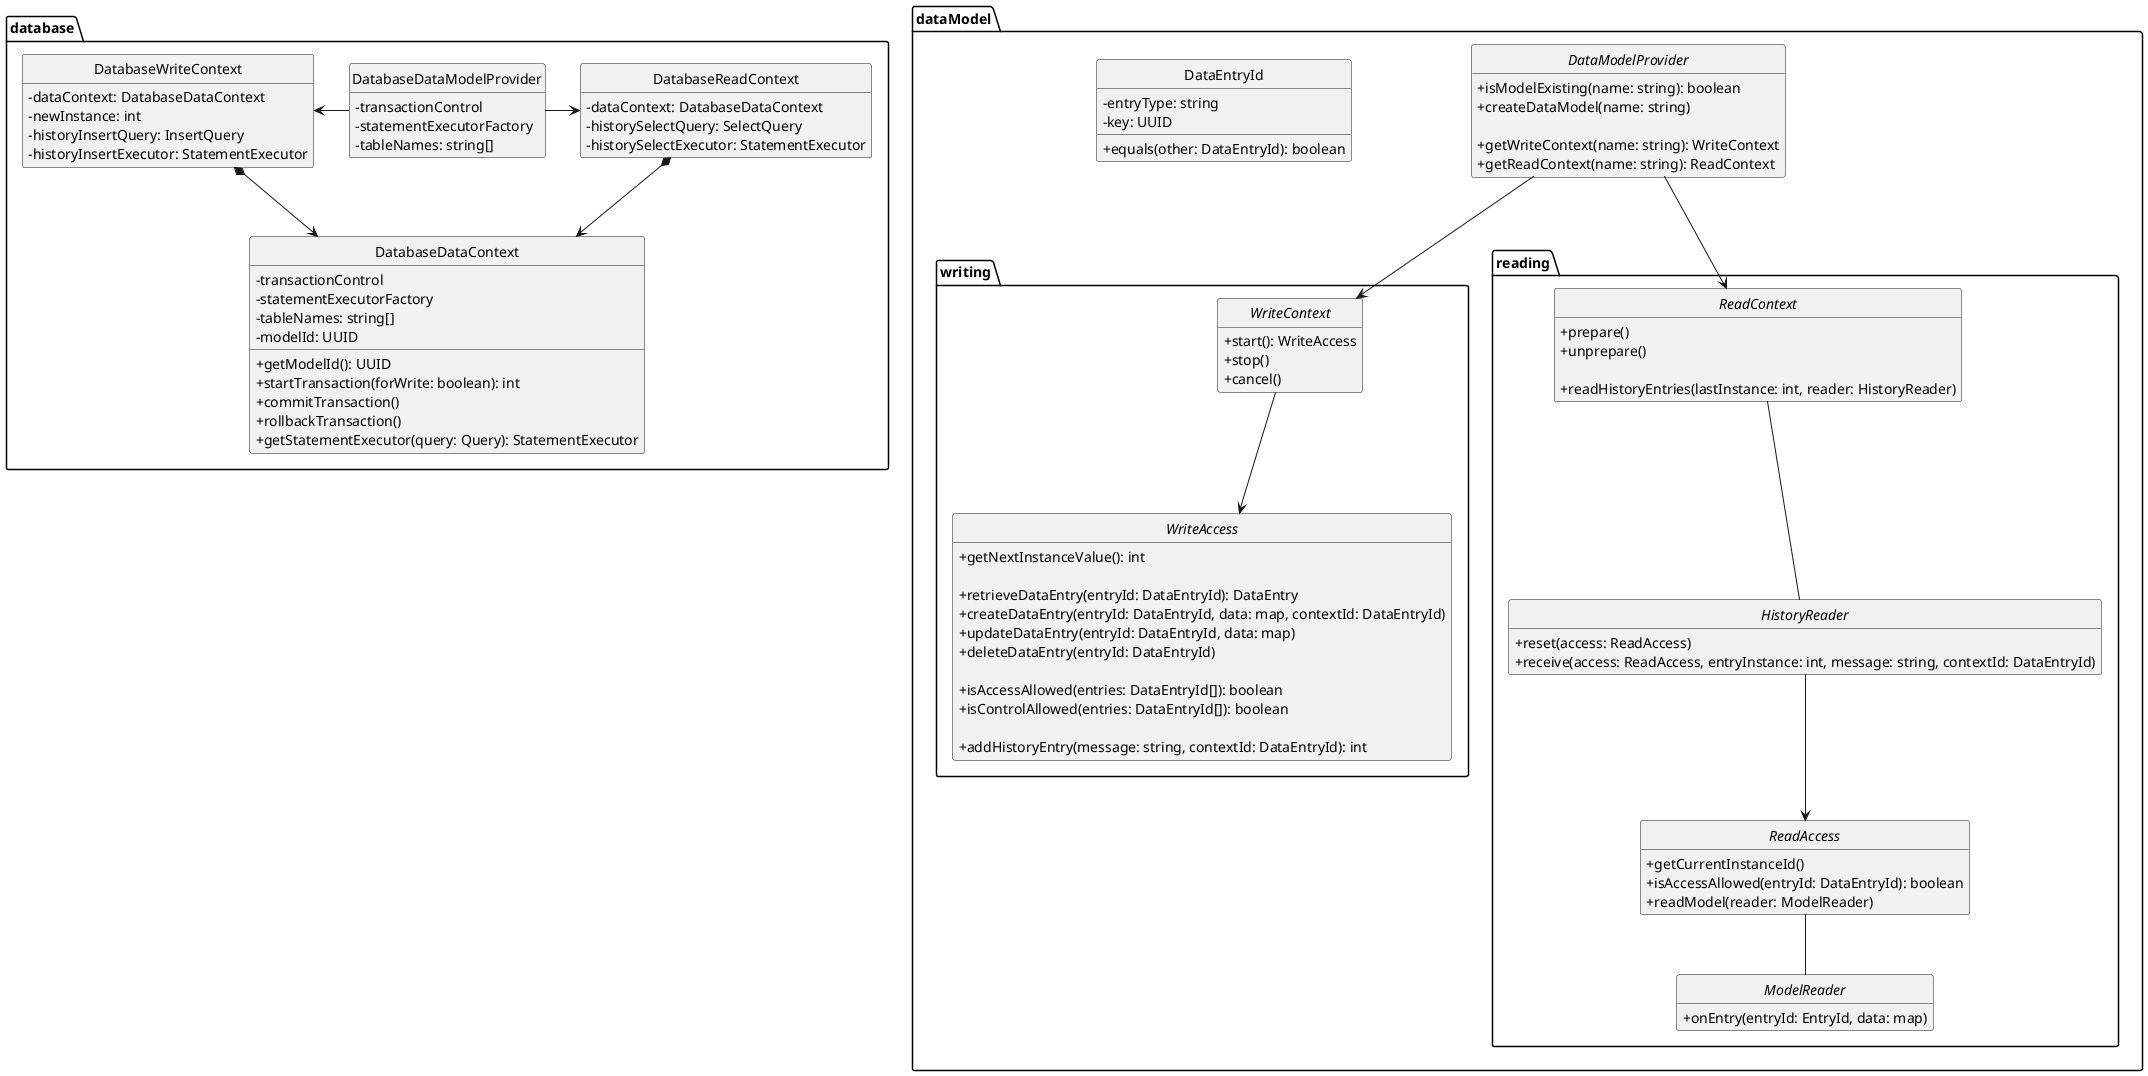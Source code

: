 @startuml
skinparam classAttributeIconSize 0
hide empty members
hide circle

package dataModel {

interface DataModelProvider {
   + isModelExisting(name: string): boolean
   + createDataModel(name: string)

   + getWriteContext(name: string): WriteContext
   + getReadContext(name: string): ReadContext
}

class DataEntryId {
   - entryType: string
   - key: UUID
   + equals(other: DataEntryId): boolean
}

package writing {

interface WriteContext {
   + start(): WriteAccess
   + stop()
   + cancel()
}

DataModelProvider -down-> WriteContext

interface WriteAccess {
   + getNextInstanceValue(): int
   
   + retrieveDataEntry(entryId: DataEntryId): DataEntry
   + createDataEntry(entryId: DataEntryId, data: map, contextId: DataEntryId)
   + updateDataEntry(entryId: DataEntryId, data: map)
   + deleteDataEntry(entryId: DataEntryId)

   + isAccessAllowed(entries: DataEntryId[]): boolean
   + isControlAllowed(entries: DataEntryId[]): boolean
   
   + addHistoryEntry(message: string, contextId: DataEntryId): int
}

WriteContext --> WriteAccess

}

package reading {

DataModelProvider -down-> ReadContext

interface ReadContext {
   + prepare()
   + unprepare()
   
   + readHistoryEntries(lastInstance: int, reader: HistoryReader) 
}

ReadContext -- HistoryReader
HistoryReader --> ReadAccess
ReadAccess -- ModelReader

interface ReadAccess {
   + getCurrentInstanceId()
   + isAccessAllowed(entryId: DataEntryId): boolean
   + readModel(reader: ModelReader)
}

interface HistoryReader {
   + reset(access: ReadAccess)
   + receive(access: ReadAccess, entryInstance: int, message: string, contextId: DataEntryId)
}

interface ModelReader {
   + onEntry(entryId: EntryId, data: map)
}

}
}

package database {
class DatabaseDataContext {
   - transactionControl
   - statementExecutorFactory
   - tableNames: string[]
   - modelId: UUID
   + getModelId(): UUID
   + startTransaction(forWrite: boolean): int
   + commitTransaction()
   + rollbackTransaction()
   + getStatementExecutor(query: Query): StatementExecutor
}

class DatabaseWriteContext {
   - dataContext: DatabaseDataContext
   - newInstance: int
   - historyInsertQuery: InsertQuery
   - historyInsertExecutor: StatementExecutor
}


class DatabaseReadContext {
   - dataContext: DatabaseDataContext
   - historySelectQuery: SelectQuery
   - historySelectExecutor: StatementExecutor
}

class DatabaseDataModelProvider {
   - transactionControl
   - statementExecutorFactory
   - tableNames: string[]
}


DatabaseDataModelProvider -left-> DatabaseWriteContext
DatabaseDataModelProvider -right-> DatabaseReadContext

DatabaseWriteContext *-down-> DatabaseDataContext
DatabaseReadContext *-down-> DatabaseDataContext
}

@enduml
